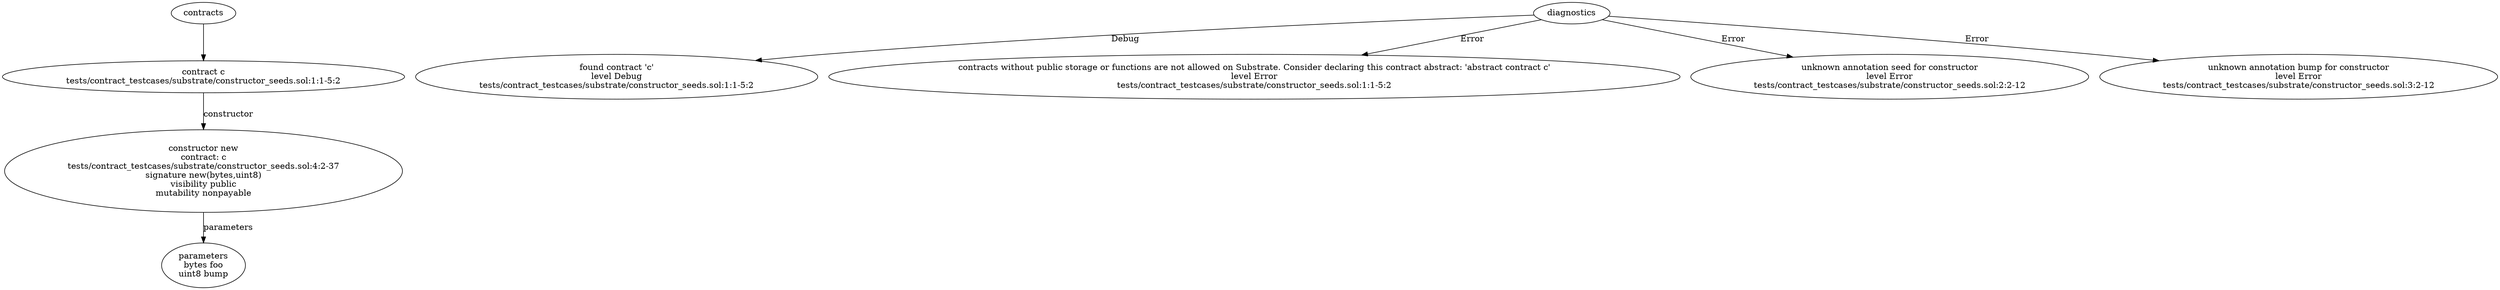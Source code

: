 strict digraph "tests/contract_testcases/substrate/constructor_seeds.sol" {
	contract [label="contract c\ntests/contract_testcases/substrate/constructor_seeds.sol:1:1-5:2"]
	new [label="constructor new\ncontract: c\ntests/contract_testcases/substrate/constructor_seeds.sol:4:2-37\nsignature new(bytes,uint8)\nvisibility public\nmutability nonpayable"]
	parameters [label="parameters\nbytes foo\nuint8 bump"]
	diagnostic [label="found contract 'c'\nlevel Debug\ntests/contract_testcases/substrate/constructor_seeds.sol:1:1-5:2"]
	diagnostic_6 [label="contracts without public storage or functions are not allowed on Substrate. Consider declaring this contract abstract: 'abstract contract c'\nlevel Error\ntests/contract_testcases/substrate/constructor_seeds.sol:1:1-5:2"]
	diagnostic_7 [label="unknown annotation seed for constructor\nlevel Error\ntests/contract_testcases/substrate/constructor_seeds.sol:2:2-12"]
	diagnostic_8 [label="unknown annotation bump for constructor\nlevel Error\ntests/contract_testcases/substrate/constructor_seeds.sol:3:2-12"]
	contracts -> contract
	contract -> new [label="constructor"]
	new -> parameters [label="parameters"]
	diagnostics -> diagnostic [label="Debug"]
	diagnostics -> diagnostic_6 [label="Error"]
	diagnostics -> diagnostic_7 [label="Error"]
	diagnostics -> diagnostic_8 [label="Error"]
}
